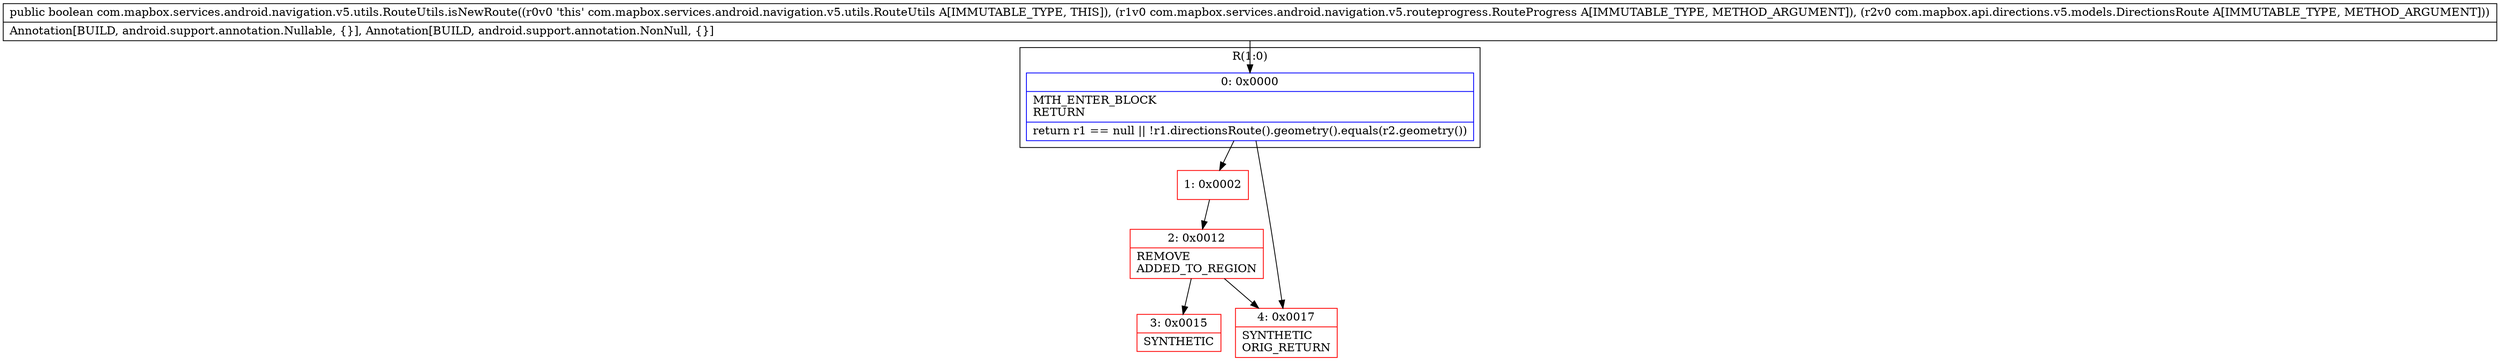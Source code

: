 digraph "CFG forcom.mapbox.services.android.navigation.v5.utils.RouteUtils.isNewRoute(Lcom\/mapbox\/services\/android\/navigation\/v5\/routeprogress\/RouteProgress;Lcom\/mapbox\/api\/directions\/v5\/models\/DirectionsRoute;)Z" {
subgraph cluster_Region_1011689826 {
label = "R(1:0)";
node [shape=record,color=blue];
Node_0 [shape=record,label="{0\:\ 0x0000|MTH_ENTER_BLOCK\lRETURN\l|return r1 == null \|\| !r1.directionsRoute().geometry().equals(r2.geometry())\l}"];
}
Node_1 [shape=record,color=red,label="{1\:\ 0x0002}"];
Node_2 [shape=record,color=red,label="{2\:\ 0x0012|REMOVE\lADDED_TO_REGION\l}"];
Node_3 [shape=record,color=red,label="{3\:\ 0x0015|SYNTHETIC\l}"];
Node_4 [shape=record,color=red,label="{4\:\ 0x0017|SYNTHETIC\lORIG_RETURN\l}"];
MethodNode[shape=record,label="{public boolean com.mapbox.services.android.navigation.v5.utils.RouteUtils.isNewRoute((r0v0 'this' com.mapbox.services.android.navigation.v5.utils.RouteUtils A[IMMUTABLE_TYPE, THIS]), (r1v0 com.mapbox.services.android.navigation.v5.routeprogress.RouteProgress A[IMMUTABLE_TYPE, METHOD_ARGUMENT]), (r2v0 com.mapbox.api.directions.v5.models.DirectionsRoute A[IMMUTABLE_TYPE, METHOD_ARGUMENT]))  | Annotation[BUILD, android.support.annotation.Nullable, \{\}], Annotation[BUILD, android.support.annotation.NonNull, \{\}]\l}"];
MethodNode -> Node_0;
Node_0 -> Node_1;
Node_0 -> Node_4;
Node_1 -> Node_2;
Node_2 -> Node_3;
Node_2 -> Node_4;
}

